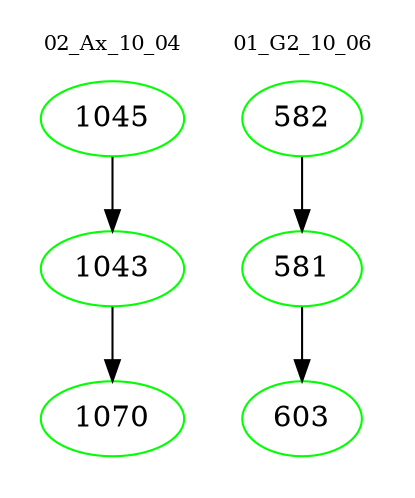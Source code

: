 digraph{
subgraph cluster_0 {
color = white
label = "02_Ax_10_04";
fontsize=10;
T0_1045 [label="1045", color="green"]
T0_1045 -> T0_1043 [color="black"]
T0_1043 [label="1043", color="green"]
T0_1043 -> T0_1070 [color="black"]
T0_1070 [label="1070", color="green"]
}
subgraph cluster_1 {
color = white
label = "01_G2_10_06";
fontsize=10;
T1_582 [label="582", color="green"]
T1_582 -> T1_581 [color="black"]
T1_581 [label="581", color="green"]
T1_581 -> T1_603 [color="black"]
T1_603 [label="603", color="green"]
}
}
